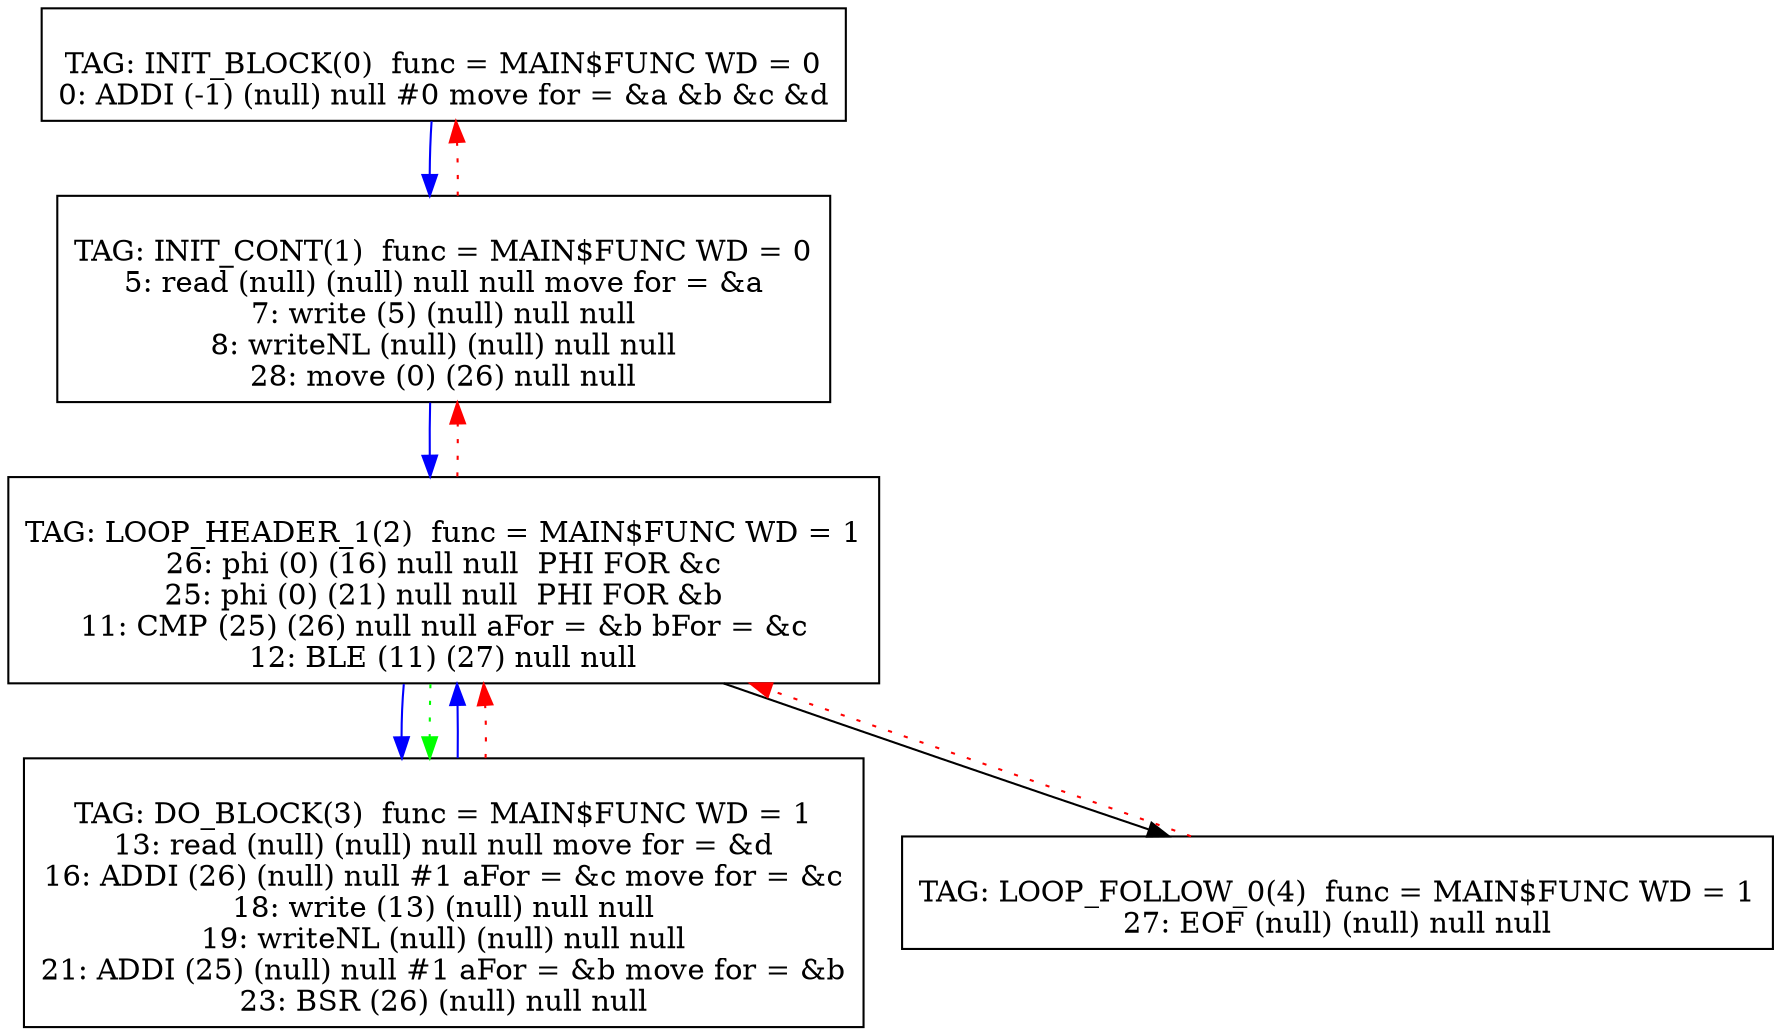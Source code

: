 digraph {
0[label="
TAG: INIT_BLOCK(0)  func = MAIN$FUNC WD = 0
0: ADDI (-1) (null) null #0 move for = &a &b &c &d
"];
0[shape=box];
0 -> 1[color=blue]
1[label="
TAG: INIT_CONT(1)  func = MAIN$FUNC WD = 0
5: read (null) (null) null null move for = &a
7: write (5) (null) null null
8: writeNL (null) (null) null null
28: move (0) (26) null null
"];
1[shape=box];
1 -> 2[color=blue]
1 -> 0[color=red][style=dotted]
2[label="
TAG: LOOP_HEADER_1(2)  func = MAIN$FUNC WD = 1
26: phi (0) (16) null null  PHI FOR &c
25: phi (0) (21) null null  PHI FOR &b
11: CMP (25) (26) null null aFor = &b bFor = &c
12: BLE (11) (27) null null
"];
2[shape=box];
2 -> 3[color=blue]
2 -> 4[color=black]
2 -> 1[color=red][style=dotted]
2 -> 3[color=green][style=dotted]
3[label="
TAG: DO_BLOCK(3)  func = MAIN$FUNC WD = 1
13: read (null) (null) null null move for = &d
16: ADDI (26) (null) null #1 aFor = &c move for = &c
18: write (13) (null) null null
19: writeNL (null) (null) null null
21: ADDI (25) (null) null #1 aFor = &b move for = &b
23: BSR (26) (null) null null
"];
3[shape=box];
3 -> 2[color=blue]
3 -> 2[color=red][style=dotted]
4[label="
TAG: LOOP_FOLLOW_0(4)  func = MAIN$FUNC WD = 1
27: EOF (null) (null) null null
"];
4[shape=box];
4 -> 2[color=red][style=dotted]
}
